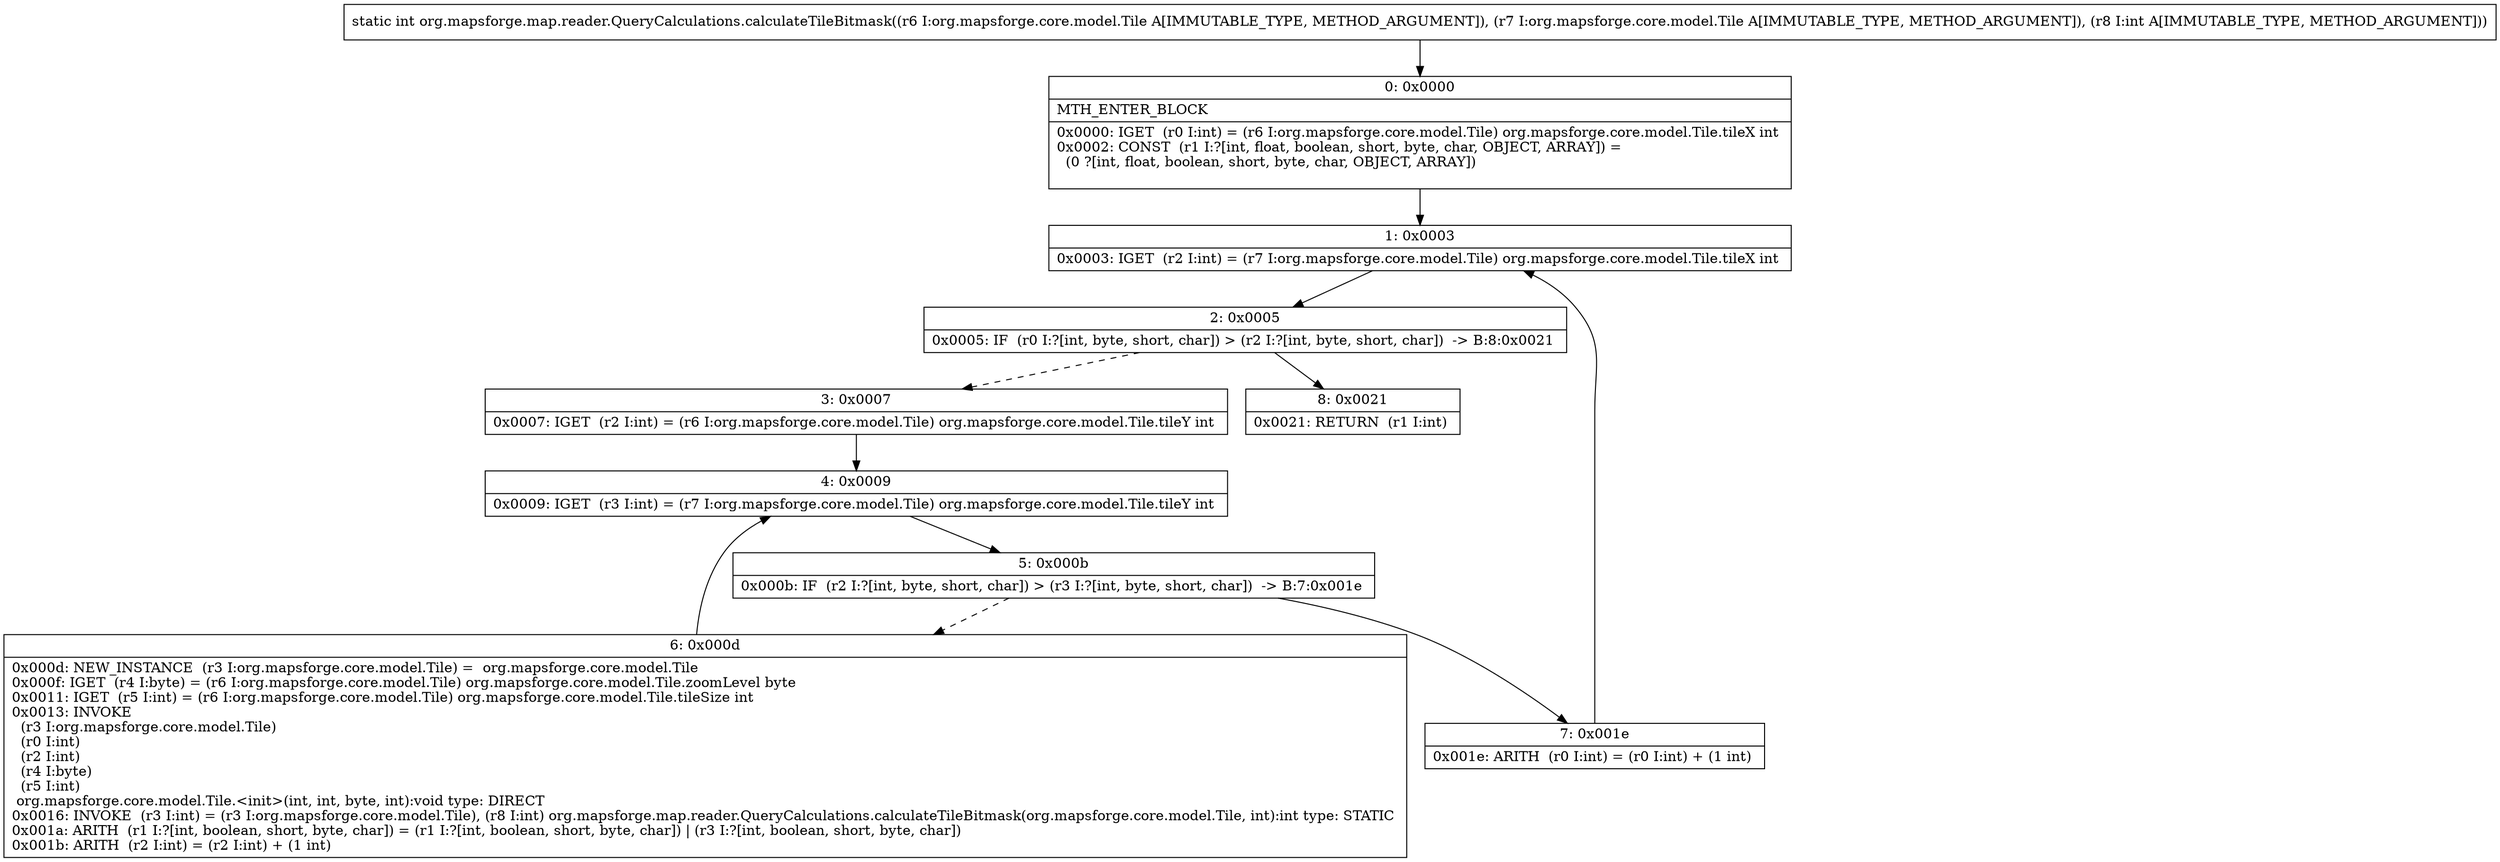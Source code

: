 digraph "CFG fororg.mapsforge.map.reader.QueryCalculations.calculateTileBitmask(Lorg\/mapsforge\/core\/model\/Tile;Lorg\/mapsforge\/core\/model\/Tile;I)I" {
Node_0 [shape=record,label="{0\:\ 0x0000|MTH_ENTER_BLOCK\l|0x0000: IGET  (r0 I:int) = (r6 I:org.mapsforge.core.model.Tile) org.mapsforge.core.model.Tile.tileX int \l0x0002: CONST  (r1 I:?[int, float, boolean, short, byte, char, OBJECT, ARRAY]) = \l  (0 ?[int, float, boolean, short, byte, char, OBJECT, ARRAY])\l \l}"];
Node_1 [shape=record,label="{1\:\ 0x0003|0x0003: IGET  (r2 I:int) = (r7 I:org.mapsforge.core.model.Tile) org.mapsforge.core.model.Tile.tileX int \l}"];
Node_2 [shape=record,label="{2\:\ 0x0005|0x0005: IF  (r0 I:?[int, byte, short, char]) \> (r2 I:?[int, byte, short, char])  \-\> B:8:0x0021 \l}"];
Node_3 [shape=record,label="{3\:\ 0x0007|0x0007: IGET  (r2 I:int) = (r6 I:org.mapsforge.core.model.Tile) org.mapsforge.core.model.Tile.tileY int \l}"];
Node_4 [shape=record,label="{4\:\ 0x0009|0x0009: IGET  (r3 I:int) = (r7 I:org.mapsforge.core.model.Tile) org.mapsforge.core.model.Tile.tileY int \l}"];
Node_5 [shape=record,label="{5\:\ 0x000b|0x000b: IF  (r2 I:?[int, byte, short, char]) \> (r3 I:?[int, byte, short, char])  \-\> B:7:0x001e \l}"];
Node_6 [shape=record,label="{6\:\ 0x000d|0x000d: NEW_INSTANCE  (r3 I:org.mapsforge.core.model.Tile) =  org.mapsforge.core.model.Tile \l0x000f: IGET  (r4 I:byte) = (r6 I:org.mapsforge.core.model.Tile) org.mapsforge.core.model.Tile.zoomLevel byte \l0x0011: IGET  (r5 I:int) = (r6 I:org.mapsforge.core.model.Tile) org.mapsforge.core.model.Tile.tileSize int \l0x0013: INVOKE  \l  (r3 I:org.mapsforge.core.model.Tile)\l  (r0 I:int)\l  (r2 I:int)\l  (r4 I:byte)\l  (r5 I:int)\l org.mapsforge.core.model.Tile.\<init\>(int, int, byte, int):void type: DIRECT \l0x0016: INVOKE  (r3 I:int) = (r3 I:org.mapsforge.core.model.Tile), (r8 I:int) org.mapsforge.map.reader.QueryCalculations.calculateTileBitmask(org.mapsforge.core.model.Tile, int):int type: STATIC \l0x001a: ARITH  (r1 I:?[int, boolean, short, byte, char]) = (r1 I:?[int, boolean, short, byte, char]) \| (r3 I:?[int, boolean, short, byte, char]) \l0x001b: ARITH  (r2 I:int) = (r2 I:int) + (1 int) \l}"];
Node_7 [shape=record,label="{7\:\ 0x001e|0x001e: ARITH  (r0 I:int) = (r0 I:int) + (1 int) \l}"];
Node_8 [shape=record,label="{8\:\ 0x0021|0x0021: RETURN  (r1 I:int) \l}"];
MethodNode[shape=record,label="{static int org.mapsforge.map.reader.QueryCalculations.calculateTileBitmask((r6 I:org.mapsforge.core.model.Tile A[IMMUTABLE_TYPE, METHOD_ARGUMENT]), (r7 I:org.mapsforge.core.model.Tile A[IMMUTABLE_TYPE, METHOD_ARGUMENT]), (r8 I:int A[IMMUTABLE_TYPE, METHOD_ARGUMENT])) }"];
MethodNode -> Node_0;
Node_0 -> Node_1;
Node_1 -> Node_2;
Node_2 -> Node_3[style=dashed];
Node_2 -> Node_8;
Node_3 -> Node_4;
Node_4 -> Node_5;
Node_5 -> Node_6[style=dashed];
Node_5 -> Node_7;
Node_6 -> Node_4;
Node_7 -> Node_1;
}

